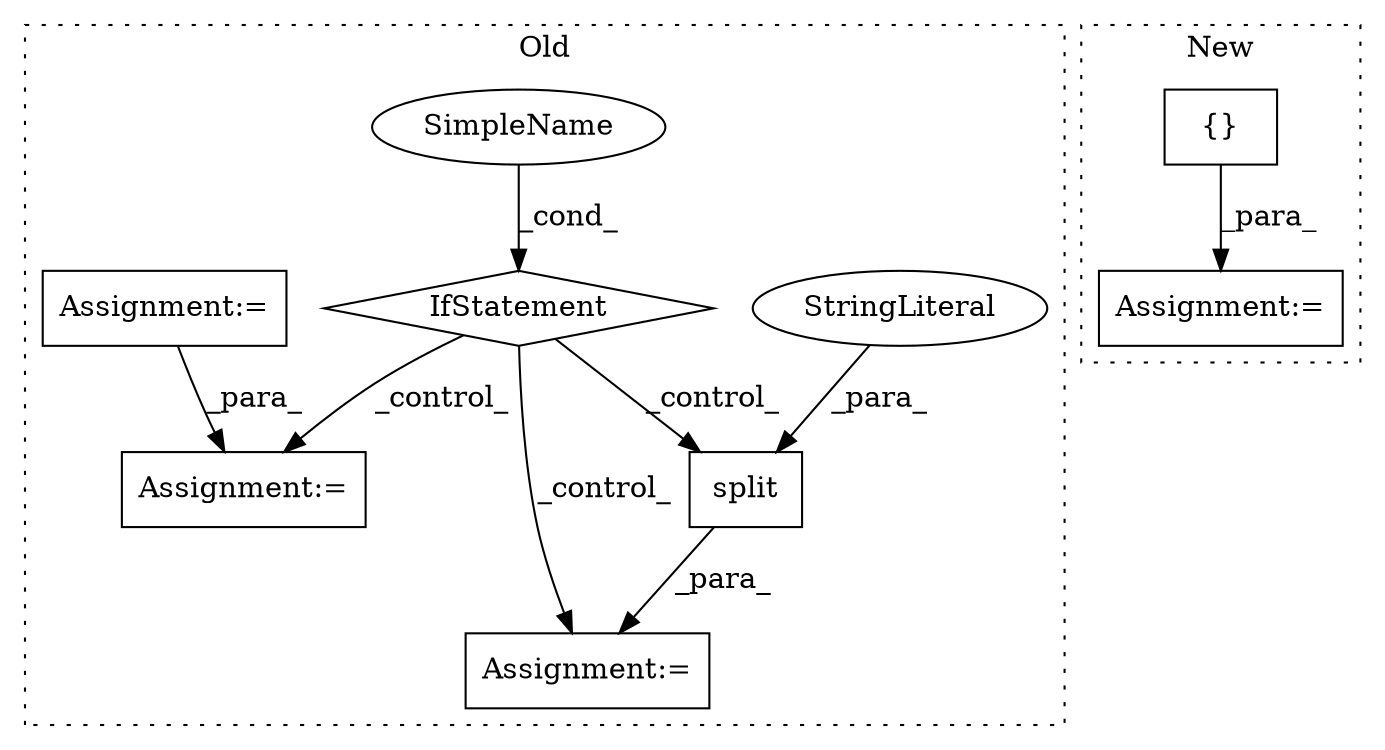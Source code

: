 digraph G {
subgraph cluster0 {
1 [label="split" a="32" s="13794,13803" l="6,1" shape="box"];
3 [label="Assignment:=" a="7" s="13700,13806" l="57,2" shape="box"];
4 [label="StringLiteral" a="45" s="13800" l="3" shape="ellipse"];
6 [label="SimpleName" a="42" s="13522" l="18" shape="ellipse"];
7 [label="Assignment:=" a="7" s="13878" l="1" shape="box"];
8 [label="Assignment:=" a="7" s="13461" l="3" shape="box"];
9 [label="IfStatement" a="25" s="13518,13540" l="4,2" shape="diamond"];
label = "Old";
style="dotted";
}
subgraph cluster1 {
2 [label="{}" a="4" s="2927" l="2" shape="box"];
5 [label="Assignment:=" a="7" s="2917" l="1" shape="box"];
label = "New";
style="dotted";
}
1 -> 3 [label="_para_"];
2 -> 5 [label="_para_"];
4 -> 1 [label="_para_"];
6 -> 9 [label="_cond_"];
8 -> 7 [label="_para_"];
9 -> 7 [label="_control_"];
9 -> 3 [label="_control_"];
9 -> 1 [label="_control_"];
}